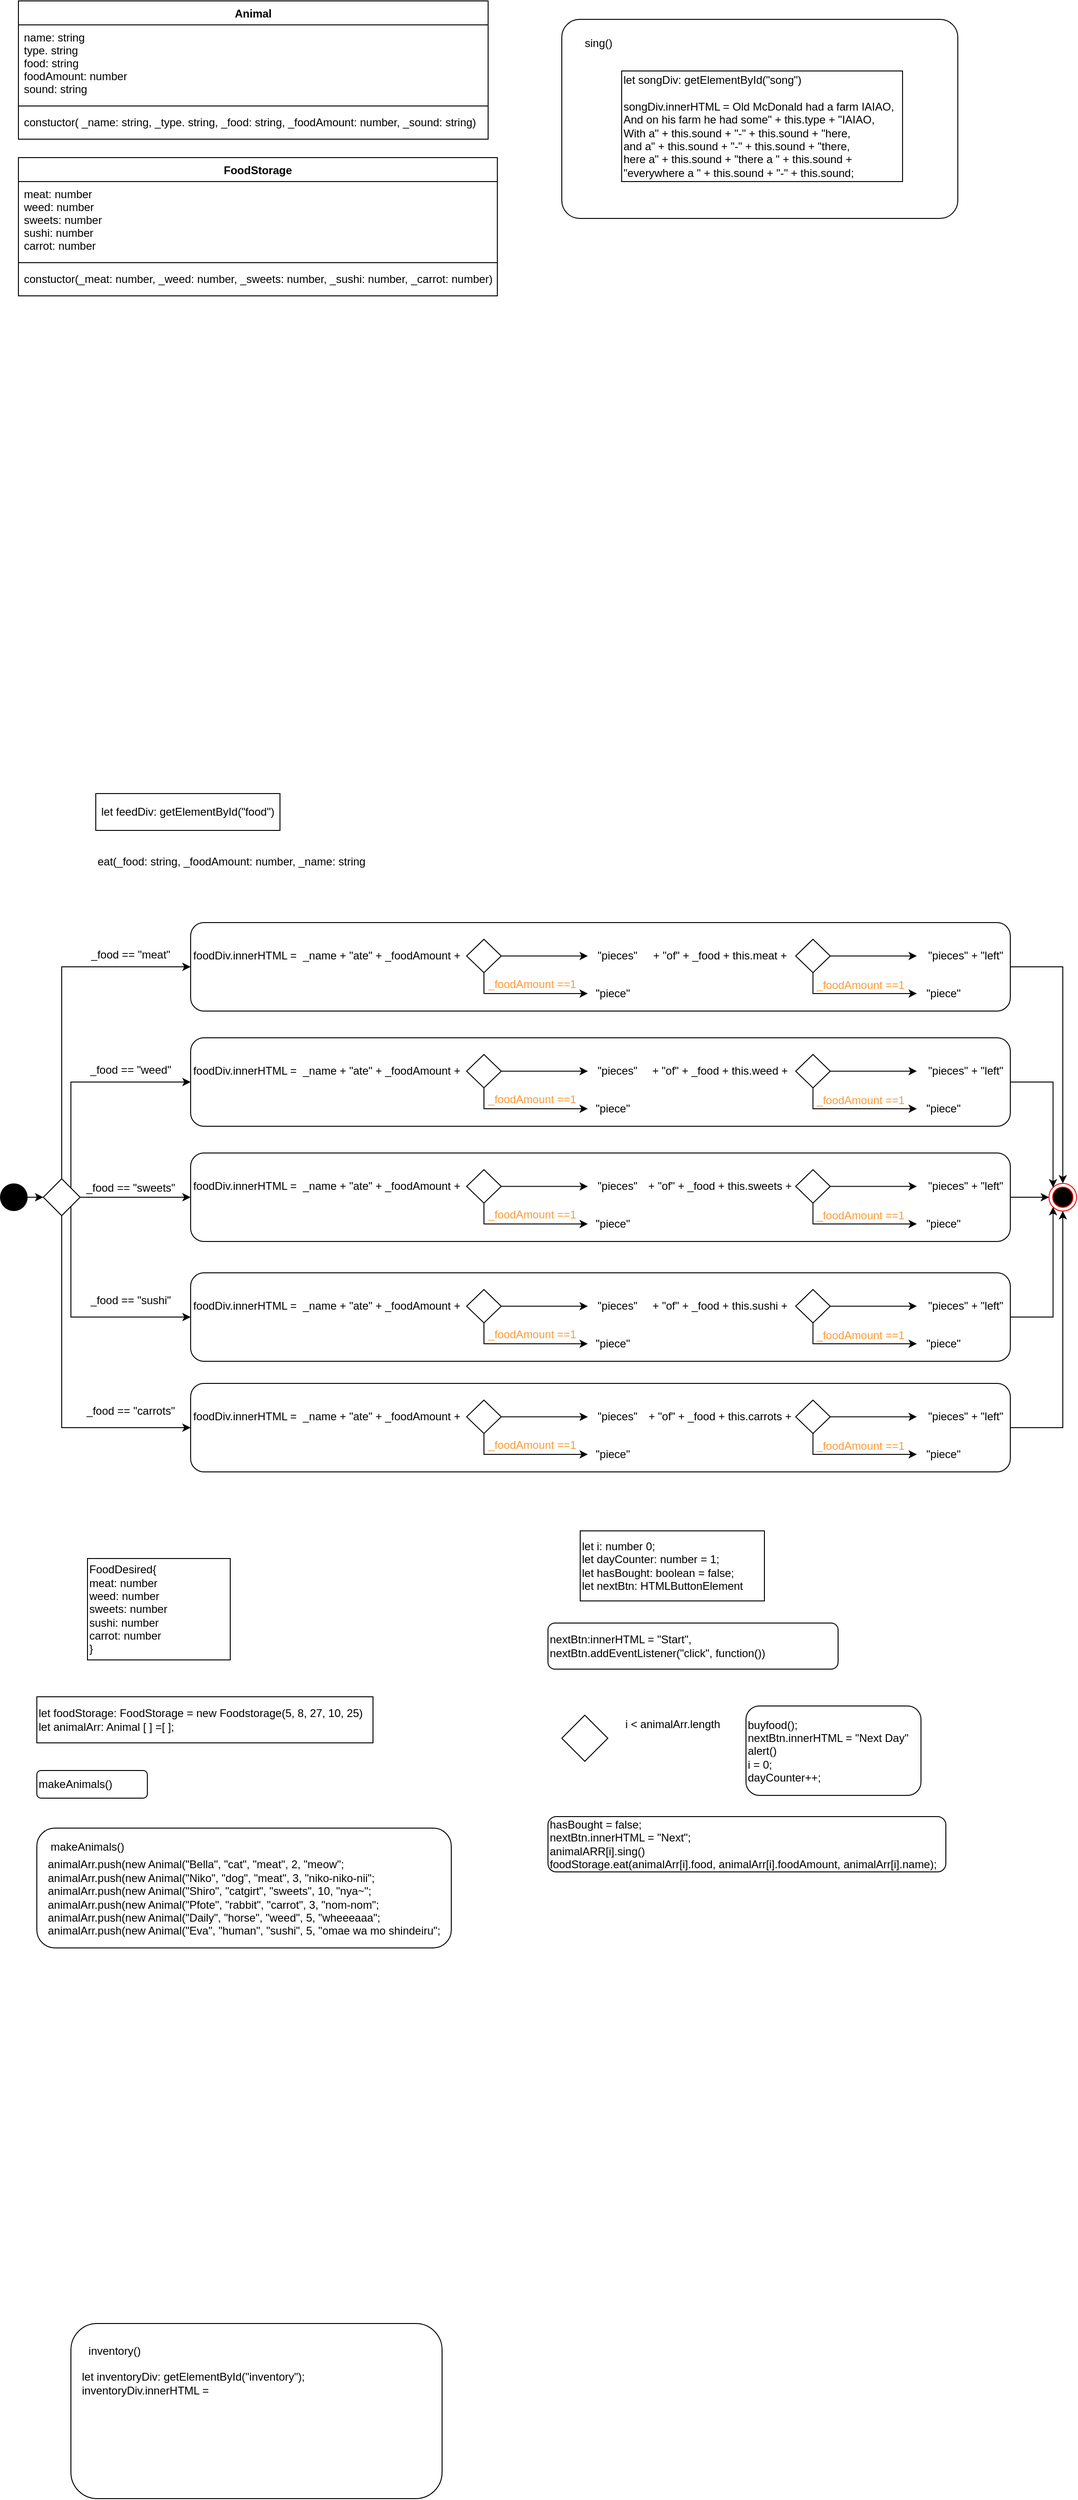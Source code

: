<mxfile version="14.6.13" type="device"><diagram id="t49tYFHbl2urtoUcKAQW" name="Page-1"><mxGraphModel dx="2354" dy="1069" grid="1" gridSize="10" guides="1" tooltips="1" connect="1" arrows="1" fold="1" page="1" pageScale="1" pageWidth="1169" pageHeight="827" math="0" shadow="0"><root><mxCell id="0"/><mxCell id="1" parent="0"/><mxCell id="jVQ2XX1SMr5-R9lHhEnD-1" value="Animal" style="swimlane;fontStyle=1;align=center;verticalAlign=top;childLayout=stackLayout;horizontal=1;startSize=26;horizontalStack=0;resizeParent=1;resizeParentMax=0;resizeLast=0;collapsible=1;marginBottom=0;" vertex="1" parent="1"><mxGeometry x="20" y="20" width="510" height="150" as="geometry"/></mxCell><mxCell id="jVQ2XX1SMr5-R9lHhEnD-2" value="name: string&#10;type. string&#10;food: string&#10;foodAmount: number&#10;sound: string" style="text;strokeColor=none;fillColor=none;align=left;verticalAlign=top;spacingLeft=4;spacingRight=4;overflow=hidden;rotatable=0;points=[[0,0.5],[1,0.5]];portConstraint=eastwest;" vertex="1" parent="jVQ2XX1SMr5-R9lHhEnD-1"><mxGeometry y="26" width="510" height="84" as="geometry"/></mxCell><mxCell id="jVQ2XX1SMr5-R9lHhEnD-3" value="" style="line;strokeWidth=1;fillColor=none;align=left;verticalAlign=middle;spacingTop=-1;spacingLeft=3;spacingRight=3;rotatable=0;labelPosition=right;points=[];portConstraint=eastwest;" vertex="1" parent="jVQ2XX1SMr5-R9lHhEnD-1"><mxGeometry y="110" width="510" height="8" as="geometry"/></mxCell><mxCell id="jVQ2XX1SMr5-R9lHhEnD-4" value="constuctor( _name: string, _type. string, _food: string, _foodAmount: number, _sound: string)" style="text;strokeColor=none;fillColor=none;align=left;verticalAlign=top;spacingLeft=4;spacingRight=4;overflow=hidden;rotatable=0;points=[[0,0.5],[1,0.5]];portConstraint=eastwest;" vertex="1" parent="jVQ2XX1SMr5-R9lHhEnD-1"><mxGeometry y="118" width="510" height="32" as="geometry"/></mxCell><mxCell id="jVQ2XX1SMr5-R9lHhEnD-5" value="FoodStorage" style="swimlane;fontStyle=1;align=center;verticalAlign=top;childLayout=stackLayout;horizontal=1;startSize=26;horizontalStack=0;resizeParent=1;resizeParentMax=0;resizeLast=0;collapsible=1;marginBottom=0;" vertex="1" parent="1"><mxGeometry x="20" y="190" width="520" height="150" as="geometry"/></mxCell><mxCell id="jVQ2XX1SMr5-R9lHhEnD-6" value="meat: number&#10;weed: number&#10;sweets: number&#10;sushi: number&#10;carrot: number" style="text;strokeColor=none;fillColor=none;align=left;verticalAlign=top;spacingLeft=4;spacingRight=4;overflow=hidden;rotatable=0;points=[[0,0.5],[1,0.5]];portConstraint=eastwest;" vertex="1" parent="jVQ2XX1SMr5-R9lHhEnD-5"><mxGeometry y="26" width="520" height="84" as="geometry"/></mxCell><mxCell id="jVQ2XX1SMr5-R9lHhEnD-7" value="" style="line;strokeWidth=1;fillColor=none;align=left;verticalAlign=middle;spacingTop=-1;spacingLeft=3;spacingRight=3;rotatable=0;labelPosition=right;points=[];portConstraint=eastwest;" vertex="1" parent="jVQ2XX1SMr5-R9lHhEnD-5"><mxGeometry y="110" width="520" height="8" as="geometry"/></mxCell><mxCell id="jVQ2XX1SMr5-R9lHhEnD-8" value="constuctor(_meat: number, _weed: number, _sweets: number, _sushi: number, _carrot: number)" style="text;strokeColor=none;fillColor=none;align=left;verticalAlign=top;spacingLeft=4;spacingRight=4;overflow=hidden;rotatable=0;points=[[0,0.5],[1,0.5]];portConstraint=eastwest;" vertex="1" parent="jVQ2XX1SMr5-R9lHhEnD-5"><mxGeometry y="118" width="520" height="32" as="geometry"/></mxCell><mxCell id="jVQ2XX1SMr5-R9lHhEnD-10" value="" style="rounded=1;whiteSpace=wrap;html=1;align=left;arcSize=9;fontStyle=1" vertex="1" parent="1"><mxGeometry x="610" y="40" width="430" height="216" as="geometry"/></mxCell><mxCell id="jVQ2XX1SMr5-R9lHhEnD-11" value="&lt;div&gt;&lt;span&gt;let songDiv: getElementById(&quot;song&quot;)&lt;/span&gt;&lt;/div&gt;&lt;div&gt;&lt;span&gt;&lt;br&gt;&lt;/span&gt;&lt;/div&gt;&lt;div&gt;&lt;span&gt;songDiv.innerHTML = Old McDonald had a farm IAIAO,&lt;/span&gt;&lt;/div&gt;&lt;div&gt;&lt;span&gt;And on his farm he had some&quot; + this.type + &quot;IAIAO,&lt;/span&gt;&lt;/div&gt;&lt;div&gt;With a&quot; + this.sound + &quot;-&quot; + this.sound + &quot;here,&amp;nbsp;&lt;/div&gt;and a&quot; + this.sound + &quot;-&quot; + this.sound + &quot;there,&lt;br&gt;here a&quot; + this.sound + &quot;there a &quot; + this.sound +&lt;br&gt;&quot;everywhere a &quot; + this.sound + &quot;-&quot; + this.sound;" style="rounded=0;whiteSpace=wrap;html=1;align=left;" vertex="1" parent="1"><mxGeometry x="675" y="96" width="305" height="120" as="geometry"/></mxCell><mxCell id="jVQ2XX1SMr5-R9lHhEnD-12" value="sing()" style="text;html=1;strokeColor=none;fillColor=none;align=center;verticalAlign=middle;whiteSpace=wrap;rounded=0;" vertex="1" parent="1"><mxGeometry x="630" y="56" width="40" height="20" as="geometry"/></mxCell><mxCell id="jVQ2XX1SMr5-R9lHhEnD-15" value="let feedDiv: getElementById(&quot;food&quot;)" style="rounded=0;whiteSpace=wrap;html=1;" vertex="1" parent="1"><mxGeometry x="104" y="880" width="200" height="40" as="geometry"/></mxCell><mxCell id="jVQ2XX1SMr5-R9lHhEnD-239" style="edgeStyle=orthogonalEdgeStyle;rounded=0;orthogonalLoop=1;jettySize=auto;html=1;exitX=1;exitY=0.5;exitDx=0;exitDy=0;" edge="1" parent="1" source="jVQ2XX1SMr5-R9lHhEnD-16"><mxGeometry relative="1" as="geometry"><mxPoint x="207" y="1318" as="targetPoint"/></mxGeometry></mxCell><mxCell id="jVQ2XX1SMr5-R9lHhEnD-240" style="edgeStyle=orthogonalEdgeStyle;rounded=0;orthogonalLoop=1;jettySize=auto;html=1;exitX=1;exitY=0;exitDx=0;exitDy=0;entryX=0;entryY=0.5;entryDx=0;entryDy=0;" edge="1" parent="1" source="jVQ2XX1SMr5-R9lHhEnD-16" target="jVQ2XX1SMr5-R9lHhEnD-167"><mxGeometry relative="1" as="geometry"><Array as="points"><mxPoint x="77" y="1193"/></Array></mxGeometry></mxCell><mxCell id="jVQ2XX1SMr5-R9lHhEnD-242" style="edgeStyle=orthogonalEdgeStyle;rounded=0;orthogonalLoop=1;jettySize=auto;html=1;exitX=0.5;exitY=0;exitDx=0;exitDy=0;entryX=0;entryY=0.5;entryDx=0;entryDy=0;" edge="1" parent="1" source="jVQ2XX1SMr5-R9lHhEnD-16" target="jVQ2XX1SMr5-R9lHhEnD-17"><mxGeometry relative="1" as="geometry"/></mxCell><mxCell id="jVQ2XX1SMr5-R9lHhEnD-245" style="edgeStyle=orthogonalEdgeStyle;rounded=0;orthogonalLoop=1;jettySize=auto;html=1;exitX=0.5;exitY=1;exitDx=0;exitDy=0;entryX=0;entryY=0.5;entryDx=0;entryDy=0;" edge="1" parent="1" source="jVQ2XX1SMr5-R9lHhEnD-16" target="jVQ2XX1SMr5-R9lHhEnD-218"><mxGeometry relative="1" as="geometry"/></mxCell><mxCell id="jVQ2XX1SMr5-R9lHhEnD-246" style="edgeStyle=orthogonalEdgeStyle;rounded=0;orthogonalLoop=1;jettySize=auto;html=1;exitX=1;exitY=1;exitDx=0;exitDy=0;entryX=0;entryY=0.5;entryDx=0;entryDy=0;" edge="1" parent="1" source="jVQ2XX1SMr5-R9lHhEnD-16" target="jVQ2XX1SMr5-R9lHhEnD-201"><mxGeometry relative="1" as="geometry"><Array as="points"><mxPoint x="77" y="1448"/></Array></mxGeometry></mxCell><mxCell id="jVQ2XX1SMr5-R9lHhEnD-16" value="" style="rhombus;whiteSpace=wrap;html=1;" vertex="1" parent="1"><mxGeometry x="47" y="1298" width="40" height="40" as="geometry"/></mxCell><mxCell id="jVQ2XX1SMr5-R9lHhEnD-38" value="" style="group" vertex="1" connectable="0" parent="1"><mxGeometry x="187" y="1020" width="980" height="634" as="geometry"/></mxCell><mxCell id="jVQ2XX1SMr5-R9lHhEnD-17" value="" style="rounded=1;whiteSpace=wrap;html=1;align=left;" vertex="1" parent="jVQ2XX1SMr5-R9lHhEnD-38"><mxGeometry x="20" width="890" height="96" as="geometry"/></mxCell><mxCell id="jVQ2XX1SMr5-R9lHhEnD-91" style="edgeStyle=orthogonalEdgeStyle;rounded=0;orthogonalLoop=1;jettySize=auto;html=1;exitX=0.5;exitY=1;exitDx=0;exitDy=0;entryX=0;entryY=0.5;entryDx=0;entryDy=0;" edge="1" parent="jVQ2XX1SMr5-R9lHhEnD-38" source="jVQ2XX1SMr5-R9lHhEnD-18" target="jVQ2XX1SMr5-R9lHhEnD-20"><mxGeometry relative="1" as="geometry"/></mxCell><mxCell id="jVQ2XX1SMr5-R9lHhEnD-107" style="edgeStyle=orthogonalEdgeStyle;rounded=0;orthogonalLoop=1;jettySize=auto;html=1;exitX=1;exitY=0.5;exitDx=0;exitDy=0;" edge="1" parent="jVQ2XX1SMr5-R9lHhEnD-38" source="jVQ2XX1SMr5-R9lHhEnD-18" target="jVQ2XX1SMr5-R9lHhEnD-21"><mxGeometry relative="1" as="geometry"/></mxCell><mxCell id="jVQ2XX1SMr5-R9lHhEnD-18" value="" style="rhombus;whiteSpace=wrap;html=1;" vertex="1" parent="jVQ2XX1SMr5-R9lHhEnD-38"><mxGeometry x="319.664" y="18.113" width="37.607" height="36.226" as="geometry"/></mxCell><mxCell id="jVQ2XX1SMr5-R9lHhEnD-19" value="&lt;span style=&quot;text-align: left&quot;&gt;foodDiv.innerHTML =&amp;nbsp; _name + &quot;ate&quot; + _foodAmount +&amp;nbsp;&lt;/span&gt;" style="text;html=1;strokeColor=none;fillColor=none;align=center;verticalAlign=middle;whiteSpace=wrap;rounded=0;" vertex="1" parent="jVQ2XX1SMr5-R9lHhEnD-38"><mxGeometry x="18.801" y="36.226" width="300.86" as="geometry"/></mxCell><mxCell id="jVQ2XX1SMr5-R9lHhEnD-20" value="&quot;piece&quot;" style="text;html=1;strokeColor=none;fillColor=none;align=center;verticalAlign=middle;whiteSpace=wrap;rounded=0;" vertex="1" parent="jVQ2XX1SMr5-R9lHhEnD-38"><mxGeometry x="451.29" y="67.925" width="54.71" height="18.113" as="geometry"/></mxCell><mxCell id="jVQ2XX1SMr5-R9lHhEnD-21" value="&quot;pieces&quot;" style="text;html=1;strokeColor=none;fillColor=none;align=center;verticalAlign=middle;whiteSpace=wrap;rounded=0;" vertex="1" parent="jVQ2XX1SMr5-R9lHhEnD-38"><mxGeometry x="451.29" y="27.17" width="64.71" height="18.113" as="geometry"/></mxCell><mxCell id="jVQ2XX1SMr5-R9lHhEnD-22" value="+ &quot;of&quot; + _food + this.meat +&amp;nbsp;" style="text;html=1;strokeColor=none;fillColor=none;align=center;verticalAlign=middle;whiteSpace=wrap;rounded=0;" vertex="1" parent="jVQ2XX1SMr5-R9lHhEnD-38"><mxGeometry x="498.299" y="27.17" width="197.439" height="18.113" as="geometry"/></mxCell><mxCell id="jVQ2XX1SMr5-R9lHhEnD-26" value="+ &quot;left&quot;" style="text;html=1;strokeColor=none;fillColor=none;align=center;verticalAlign=middle;whiteSpace=wrap;rounded=0;" vertex="1" parent="jVQ2XX1SMr5-R9lHhEnD-38"><mxGeometry x="865.996" y="27.17" width="37.607" height="18.113" as="geometry"/></mxCell><mxCell id="jVQ2XX1SMr5-R9lHhEnD-27" value="&lt;font color=&quot;#ff9933&quot;&gt;_foodAmount ==1&lt;/font&gt;" style="text;html=1;strokeColor=none;fillColor=none;align=center;verticalAlign=middle;whiteSpace=wrap;rounded=0;" vertex="1" parent="jVQ2XX1SMr5-R9lHhEnD-38"><mxGeometry x="340" y="57.962" width="102.49" height="18.113" as="geometry"/></mxCell><mxCell id="jVQ2XX1SMr5-R9lHhEnD-92" style="edgeStyle=orthogonalEdgeStyle;rounded=0;orthogonalLoop=1;jettySize=auto;html=1;exitX=0.5;exitY=1;exitDx=0;exitDy=0;entryX=0;entryY=0.5;entryDx=0;entryDy=0;" edge="1" parent="jVQ2XX1SMr5-R9lHhEnD-38" source="jVQ2XX1SMr5-R9lHhEnD-32" target="jVQ2XX1SMr5-R9lHhEnD-33"><mxGeometry relative="1" as="geometry"/></mxCell><mxCell id="jVQ2XX1SMr5-R9lHhEnD-108" style="edgeStyle=orthogonalEdgeStyle;rounded=0;orthogonalLoop=1;jettySize=auto;html=1;exitX=1;exitY=0.5;exitDx=0;exitDy=0;entryX=0;entryY=0.5;entryDx=0;entryDy=0;" edge="1" parent="jVQ2XX1SMr5-R9lHhEnD-38" source="jVQ2XX1SMr5-R9lHhEnD-32" target="jVQ2XX1SMr5-R9lHhEnD-34"><mxGeometry relative="1" as="geometry"/></mxCell><mxCell id="jVQ2XX1SMr5-R9lHhEnD-32" value="" style="rhombus;whiteSpace=wrap;html=1;" vertex="1" parent="jVQ2XX1SMr5-R9lHhEnD-38"><mxGeometry x="676.935" y="18.113" width="37.607" height="36.226" as="geometry"/></mxCell><mxCell id="jVQ2XX1SMr5-R9lHhEnD-33" value="&quot;piece&quot;" style="text;html=1;strokeColor=none;fillColor=none;align=center;verticalAlign=middle;whiteSpace=wrap;rounded=0;" vertex="1" parent="jVQ2XX1SMr5-R9lHhEnD-38"><mxGeometry x="808.56" y="67.925" width="57.44" height="18.113" as="geometry"/></mxCell><mxCell id="jVQ2XX1SMr5-R9lHhEnD-34" value="&quot;pieces&quot;" style="text;html=1;strokeColor=none;fillColor=none;align=center;verticalAlign=middle;whiteSpace=wrap;rounded=0;" vertex="1" parent="jVQ2XX1SMr5-R9lHhEnD-38"><mxGeometry x="808.56" y="27.17" width="67.44" height="18.113" as="geometry"/></mxCell><mxCell id="jVQ2XX1SMr5-R9lHhEnD-35" value="&lt;font color=&quot;#ff9933&quot;&gt;_foodAmount ==1&lt;/font&gt;" style="text;html=1;strokeColor=none;fillColor=none;align=center;verticalAlign=middle;whiteSpace=wrap;rounded=0;" vertex="1" parent="jVQ2XX1SMr5-R9lHhEnD-38"><mxGeometry x="690.735" y="58.868" width="112.822" height="18.113" as="geometry"/></mxCell><mxCell id="jVQ2XX1SMr5-R9lHhEnD-166" value="" style="group" vertex="1" connectable="0" parent="1"><mxGeometry x="187" y="1145" width="936" height="96" as="geometry"/></mxCell><mxCell id="jVQ2XX1SMr5-R9lHhEnD-167" value="" style="rounded=1;whiteSpace=wrap;html=1;align=left;" vertex="1" parent="jVQ2XX1SMr5-R9lHhEnD-166"><mxGeometry x="20" width="890" height="96" as="geometry"/></mxCell><mxCell id="jVQ2XX1SMr5-R9lHhEnD-168" style="edgeStyle=orthogonalEdgeStyle;rounded=0;orthogonalLoop=1;jettySize=auto;html=1;exitX=0.5;exitY=1;exitDx=0;exitDy=0;entryX=0;entryY=0.5;entryDx=0;entryDy=0;" edge="1" parent="jVQ2XX1SMr5-R9lHhEnD-166" source="jVQ2XX1SMr5-R9lHhEnD-170" target="jVQ2XX1SMr5-R9lHhEnD-172"><mxGeometry relative="1" as="geometry"/></mxCell><mxCell id="jVQ2XX1SMr5-R9lHhEnD-169" style="edgeStyle=orthogonalEdgeStyle;rounded=0;orthogonalLoop=1;jettySize=auto;html=1;exitX=1;exitY=0.5;exitDx=0;exitDy=0;" edge="1" parent="jVQ2XX1SMr5-R9lHhEnD-166" source="jVQ2XX1SMr5-R9lHhEnD-170" target="jVQ2XX1SMr5-R9lHhEnD-173"><mxGeometry relative="1" as="geometry"/></mxCell><mxCell id="jVQ2XX1SMr5-R9lHhEnD-170" value="" style="rhombus;whiteSpace=wrap;html=1;" vertex="1" parent="jVQ2XX1SMr5-R9lHhEnD-166"><mxGeometry x="319.664" y="18.113" width="37.607" height="36.226" as="geometry"/></mxCell><mxCell id="jVQ2XX1SMr5-R9lHhEnD-171" value="&lt;span style=&quot;text-align: left&quot;&gt;foodDiv.innerHTML =&amp;nbsp; _name + &quot;ate&quot; + _foodAmount +&amp;nbsp;&lt;/span&gt;" style="text;html=1;strokeColor=none;fillColor=none;align=center;verticalAlign=middle;whiteSpace=wrap;rounded=0;" vertex="1" parent="jVQ2XX1SMr5-R9lHhEnD-166"><mxGeometry x="18.801" y="36.226" width="300.86" as="geometry"/></mxCell><mxCell id="jVQ2XX1SMr5-R9lHhEnD-172" value="&quot;piece&quot;" style="text;html=1;strokeColor=none;fillColor=none;align=center;verticalAlign=middle;whiteSpace=wrap;rounded=0;" vertex="1" parent="jVQ2XX1SMr5-R9lHhEnD-166"><mxGeometry x="451.29" y="67.925" width="54.71" height="18.113" as="geometry"/></mxCell><mxCell id="jVQ2XX1SMr5-R9lHhEnD-173" value="&quot;pieces&quot;" style="text;html=1;strokeColor=none;fillColor=none;align=center;verticalAlign=middle;whiteSpace=wrap;rounded=0;" vertex="1" parent="jVQ2XX1SMr5-R9lHhEnD-166"><mxGeometry x="451.29" y="27.17" width="64.71" height="18.113" as="geometry"/></mxCell><mxCell id="jVQ2XX1SMr5-R9lHhEnD-174" value="+ &quot;of&quot; + _food + this.weed +&amp;nbsp;" style="text;html=1;strokeColor=none;fillColor=none;align=center;verticalAlign=middle;whiteSpace=wrap;rounded=0;" vertex="1" parent="jVQ2XX1SMr5-R9lHhEnD-166"><mxGeometry x="498.299" y="27.17" width="197.439" height="18.113" as="geometry"/></mxCell><mxCell id="jVQ2XX1SMr5-R9lHhEnD-175" value="+ &quot;left&quot;" style="text;html=1;strokeColor=none;fillColor=none;align=center;verticalAlign=middle;whiteSpace=wrap;rounded=0;" vertex="1" parent="jVQ2XX1SMr5-R9lHhEnD-166"><mxGeometry x="865.996" y="27.17" width="37.607" height="18.113" as="geometry"/></mxCell><mxCell id="jVQ2XX1SMr5-R9lHhEnD-176" value="&lt;font color=&quot;#ff9933&quot;&gt;_foodAmount ==1&lt;/font&gt;" style="text;html=1;strokeColor=none;fillColor=none;align=center;verticalAlign=middle;whiteSpace=wrap;rounded=0;" vertex="1" parent="jVQ2XX1SMr5-R9lHhEnD-166"><mxGeometry x="340" y="57.962" width="102.49" height="18.113" as="geometry"/></mxCell><mxCell id="jVQ2XX1SMr5-R9lHhEnD-177" style="edgeStyle=orthogonalEdgeStyle;rounded=0;orthogonalLoop=1;jettySize=auto;html=1;exitX=0.5;exitY=1;exitDx=0;exitDy=0;entryX=0;entryY=0.5;entryDx=0;entryDy=0;" edge="1" parent="jVQ2XX1SMr5-R9lHhEnD-166" source="jVQ2XX1SMr5-R9lHhEnD-179" target="jVQ2XX1SMr5-R9lHhEnD-180"><mxGeometry relative="1" as="geometry"/></mxCell><mxCell id="jVQ2XX1SMr5-R9lHhEnD-178" style="edgeStyle=orthogonalEdgeStyle;rounded=0;orthogonalLoop=1;jettySize=auto;html=1;exitX=1;exitY=0.5;exitDx=0;exitDy=0;entryX=0;entryY=0.5;entryDx=0;entryDy=0;" edge="1" parent="jVQ2XX1SMr5-R9lHhEnD-166" source="jVQ2XX1SMr5-R9lHhEnD-179" target="jVQ2XX1SMr5-R9lHhEnD-181"><mxGeometry relative="1" as="geometry"/></mxCell><mxCell id="jVQ2XX1SMr5-R9lHhEnD-179" value="" style="rhombus;whiteSpace=wrap;html=1;" vertex="1" parent="jVQ2XX1SMr5-R9lHhEnD-166"><mxGeometry x="676.935" y="18.113" width="37.607" height="36.226" as="geometry"/></mxCell><mxCell id="jVQ2XX1SMr5-R9lHhEnD-180" value="&quot;piece&quot;" style="text;html=1;strokeColor=none;fillColor=none;align=center;verticalAlign=middle;whiteSpace=wrap;rounded=0;" vertex="1" parent="jVQ2XX1SMr5-R9lHhEnD-166"><mxGeometry x="808.56" y="67.925" width="57.44" height="18.113" as="geometry"/></mxCell><mxCell id="jVQ2XX1SMr5-R9lHhEnD-181" value="&quot;pieces&quot;" style="text;html=1;strokeColor=none;fillColor=none;align=center;verticalAlign=middle;whiteSpace=wrap;rounded=0;" vertex="1" parent="jVQ2XX1SMr5-R9lHhEnD-166"><mxGeometry x="808.56" y="27.17" width="67.44" height="18.113" as="geometry"/></mxCell><mxCell id="jVQ2XX1SMr5-R9lHhEnD-182" value="&lt;font color=&quot;#ff9933&quot;&gt;_foodAmount ==1&lt;/font&gt;" style="text;html=1;strokeColor=none;fillColor=none;align=center;verticalAlign=middle;whiteSpace=wrap;rounded=0;" vertex="1" parent="jVQ2XX1SMr5-R9lHhEnD-166"><mxGeometry x="690.735" y="58.868" width="112.822" height="18.113" as="geometry"/></mxCell><mxCell id="jVQ2XX1SMr5-R9lHhEnD-183" value="" style="group" vertex="1" connectable="0" parent="1"><mxGeometry x="187" y="1270" width="936" height="96" as="geometry"/></mxCell><mxCell id="jVQ2XX1SMr5-R9lHhEnD-184" value="" style="rounded=1;whiteSpace=wrap;html=1;align=left;" vertex="1" parent="jVQ2XX1SMr5-R9lHhEnD-183"><mxGeometry x="20" width="890" height="96" as="geometry"/></mxCell><mxCell id="jVQ2XX1SMr5-R9lHhEnD-185" style="edgeStyle=orthogonalEdgeStyle;rounded=0;orthogonalLoop=1;jettySize=auto;html=1;exitX=0.5;exitY=1;exitDx=0;exitDy=0;entryX=0;entryY=0.5;entryDx=0;entryDy=0;" edge="1" parent="jVQ2XX1SMr5-R9lHhEnD-183" source="jVQ2XX1SMr5-R9lHhEnD-187" target="jVQ2XX1SMr5-R9lHhEnD-189"><mxGeometry relative="1" as="geometry"/></mxCell><mxCell id="jVQ2XX1SMr5-R9lHhEnD-186" style="edgeStyle=orthogonalEdgeStyle;rounded=0;orthogonalLoop=1;jettySize=auto;html=1;exitX=1;exitY=0.5;exitDx=0;exitDy=0;" edge="1" parent="jVQ2XX1SMr5-R9lHhEnD-183" source="jVQ2XX1SMr5-R9lHhEnD-187" target="jVQ2XX1SMr5-R9lHhEnD-190"><mxGeometry relative="1" as="geometry"/></mxCell><mxCell id="jVQ2XX1SMr5-R9lHhEnD-187" value="" style="rhombus;whiteSpace=wrap;html=1;" vertex="1" parent="jVQ2XX1SMr5-R9lHhEnD-183"><mxGeometry x="319.664" y="18.113" width="37.607" height="36.226" as="geometry"/></mxCell><mxCell id="jVQ2XX1SMr5-R9lHhEnD-188" value="&lt;span style=&quot;text-align: left&quot;&gt;foodDiv.innerHTML =&amp;nbsp; _name + &quot;ate&quot; + _foodAmount +&amp;nbsp;&lt;/span&gt;" style="text;html=1;strokeColor=none;fillColor=none;align=center;verticalAlign=middle;whiteSpace=wrap;rounded=0;" vertex="1" parent="jVQ2XX1SMr5-R9lHhEnD-183"><mxGeometry x="18.801" y="36.226" width="300.86" as="geometry"/></mxCell><mxCell id="jVQ2XX1SMr5-R9lHhEnD-189" value="&quot;piece&quot;" style="text;html=1;strokeColor=none;fillColor=none;align=center;verticalAlign=middle;whiteSpace=wrap;rounded=0;" vertex="1" parent="jVQ2XX1SMr5-R9lHhEnD-183"><mxGeometry x="451.29" y="67.925" width="54.71" height="18.113" as="geometry"/></mxCell><mxCell id="jVQ2XX1SMr5-R9lHhEnD-190" value="&quot;pieces&quot;" style="text;html=1;strokeColor=none;fillColor=none;align=center;verticalAlign=middle;whiteSpace=wrap;rounded=0;" vertex="1" parent="jVQ2XX1SMr5-R9lHhEnD-183"><mxGeometry x="451.29" y="27.17" width="64.71" height="18.113" as="geometry"/></mxCell><mxCell id="jVQ2XX1SMr5-R9lHhEnD-191" value="+ &quot;of&quot; + _food + this.sweets +&amp;nbsp;" style="text;html=1;strokeColor=none;fillColor=none;align=center;verticalAlign=middle;whiteSpace=wrap;rounded=0;" vertex="1" parent="jVQ2XX1SMr5-R9lHhEnD-183"><mxGeometry x="498.299" y="27.17" width="197.439" height="18.113" as="geometry"/></mxCell><mxCell id="jVQ2XX1SMr5-R9lHhEnD-192" value="+ &quot;left&quot;" style="text;html=1;strokeColor=none;fillColor=none;align=center;verticalAlign=middle;whiteSpace=wrap;rounded=0;" vertex="1" parent="jVQ2XX1SMr5-R9lHhEnD-183"><mxGeometry x="865.996" y="27.17" width="37.607" height="18.113" as="geometry"/></mxCell><mxCell id="jVQ2XX1SMr5-R9lHhEnD-193" value="&lt;font color=&quot;#ff9933&quot;&gt;_foodAmount ==1&lt;/font&gt;" style="text;html=1;strokeColor=none;fillColor=none;align=center;verticalAlign=middle;whiteSpace=wrap;rounded=0;" vertex="1" parent="jVQ2XX1SMr5-R9lHhEnD-183"><mxGeometry x="340" y="57.962" width="102.49" height="18.113" as="geometry"/></mxCell><mxCell id="jVQ2XX1SMr5-R9lHhEnD-194" style="edgeStyle=orthogonalEdgeStyle;rounded=0;orthogonalLoop=1;jettySize=auto;html=1;exitX=0.5;exitY=1;exitDx=0;exitDy=0;entryX=0;entryY=0.5;entryDx=0;entryDy=0;" edge="1" parent="jVQ2XX1SMr5-R9lHhEnD-183" source="jVQ2XX1SMr5-R9lHhEnD-196" target="jVQ2XX1SMr5-R9lHhEnD-197"><mxGeometry relative="1" as="geometry"/></mxCell><mxCell id="jVQ2XX1SMr5-R9lHhEnD-195" style="edgeStyle=orthogonalEdgeStyle;rounded=0;orthogonalLoop=1;jettySize=auto;html=1;exitX=1;exitY=0.5;exitDx=0;exitDy=0;entryX=0;entryY=0.5;entryDx=0;entryDy=0;" edge="1" parent="jVQ2XX1SMr5-R9lHhEnD-183" source="jVQ2XX1SMr5-R9lHhEnD-196" target="jVQ2XX1SMr5-R9lHhEnD-198"><mxGeometry relative="1" as="geometry"/></mxCell><mxCell id="jVQ2XX1SMr5-R9lHhEnD-196" value="" style="rhombus;whiteSpace=wrap;html=1;" vertex="1" parent="jVQ2XX1SMr5-R9lHhEnD-183"><mxGeometry x="676.935" y="18.113" width="37.607" height="36.226" as="geometry"/></mxCell><mxCell id="jVQ2XX1SMr5-R9lHhEnD-197" value="&quot;piece&quot;" style="text;html=1;strokeColor=none;fillColor=none;align=center;verticalAlign=middle;whiteSpace=wrap;rounded=0;" vertex="1" parent="jVQ2XX1SMr5-R9lHhEnD-183"><mxGeometry x="808.56" y="67.925" width="57.44" height="18.113" as="geometry"/></mxCell><mxCell id="jVQ2XX1SMr5-R9lHhEnD-198" value="&quot;pieces&quot;" style="text;html=1;strokeColor=none;fillColor=none;align=center;verticalAlign=middle;whiteSpace=wrap;rounded=0;" vertex="1" parent="jVQ2XX1SMr5-R9lHhEnD-183"><mxGeometry x="808.56" y="27.17" width="67.44" height="18.113" as="geometry"/></mxCell><mxCell id="jVQ2XX1SMr5-R9lHhEnD-199" value="&lt;font color=&quot;#ff9933&quot;&gt;_foodAmount ==1&lt;/font&gt;" style="text;html=1;strokeColor=none;fillColor=none;align=center;verticalAlign=middle;whiteSpace=wrap;rounded=0;" vertex="1" parent="jVQ2XX1SMr5-R9lHhEnD-183"><mxGeometry x="690.735" y="58.868" width="112.822" height="18.113" as="geometry"/></mxCell><mxCell id="jVQ2XX1SMr5-R9lHhEnD-200" value="" style="group" vertex="1" connectable="0" parent="1"><mxGeometry x="187" y="1400" width="936" height="96" as="geometry"/></mxCell><mxCell id="jVQ2XX1SMr5-R9lHhEnD-201" value="" style="rounded=1;whiteSpace=wrap;html=1;align=left;" vertex="1" parent="jVQ2XX1SMr5-R9lHhEnD-200"><mxGeometry x="20" width="890" height="96" as="geometry"/></mxCell><mxCell id="jVQ2XX1SMr5-R9lHhEnD-202" style="edgeStyle=orthogonalEdgeStyle;rounded=0;orthogonalLoop=1;jettySize=auto;html=1;exitX=0.5;exitY=1;exitDx=0;exitDy=0;entryX=0;entryY=0.5;entryDx=0;entryDy=0;" edge="1" parent="jVQ2XX1SMr5-R9lHhEnD-200" source="jVQ2XX1SMr5-R9lHhEnD-204" target="jVQ2XX1SMr5-R9lHhEnD-206"><mxGeometry relative="1" as="geometry"/></mxCell><mxCell id="jVQ2XX1SMr5-R9lHhEnD-203" style="edgeStyle=orthogonalEdgeStyle;rounded=0;orthogonalLoop=1;jettySize=auto;html=1;exitX=1;exitY=0.5;exitDx=0;exitDy=0;" edge="1" parent="jVQ2XX1SMr5-R9lHhEnD-200" source="jVQ2XX1SMr5-R9lHhEnD-204" target="jVQ2XX1SMr5-R9lHhEnD-207"><mxGeometry relative="1" as="geometry"/></mxCell><mxCell id="jVQ2XX1SMr5-R9lHhEnD-204" value="" style="rhombus;whiteSpace=wrap;html=1;" vertex="1" parent="jVQ2XX1SMr5-R9lHhEnD-200"><mxGeometry x="319.664" y="18.113" width="37.607" height="36.226" as="geometry"/></mxCell><mxCell id="jVQ2XX1SMr5-R9lHhEnD-205" value="&lt;span style=&quot;text-align: left&quot;&gt;foodDiv.innerHTML =&amp;nbsp; _name + &quot;ate&quot; + _foodAmount +&amp;nbsp;&lt;/span&gt;" style="text;html=1;strokeColor=none;fillColor=none;align=center;verticalAlign=middle;whiteSpace=wrap;rounded=0;" vertex="1" parent="jVQ2XX1SMr5-R9lHhEnD-200"><mxGeometry x="18.801" y="36.226" width="300.86" as="geometry"/></mxCell><mxCell id="jVQ2XX1SMr5-R9lHhEnD-206" value="&quot;piece&quot;" style="text;html=1;strokeColor=none;fillColor=none;align=center;verticalAlign=middle;whiteSpace=wrap;rounded=0;" vertex="1" parent="jVQ2XX1SMr5-R9lHhEnD-200"><mxGeometry x="451.29" y="67.925" width="54.71" height="18.113" as="geometry"/></mxCell><mxCell id="jVQ2XX1SMr5-R9lHhEnD-207" value="&quot;pieces&quot;" style="text;html=1;strokeColor=none;fillColor=none;align=center;verticalAlign=middle;whiteSpace=wrap;rounded=0;" vertex="1" parent="jVQ2XX1SMr5-R9lHhEnD-200"><mxGeometry x="451.29" y="27.17" width="64.71" height="18.113" as="geometry"/></mxCell><mxCell id="jVQ2XX1SMr5-R9lHhEnD-208" value="+ &quot;of&quot; + _food + this.sushi +&amp;nbsp;" style="text;html=1;strokeColor=none;fillColor=none;align=center;verticalAlign=middle;whiteSpace=wrap;rounded=0;" vertex="1" parent="jVQ2XX1SMr5-R9lHhEnD-200"><mxGeometry x="498.299" y="27.17" width="197.439" height="18.113" as="geometry"/></mxCell><mxCell id="jVQ2XX1SMr5-R9lHhEnD-209" value="+ &quot;left&quot;" style="text;html=1;strokeColor=none;fillColor=none;align=center;verticalAlign=middle;whiteSpace=wrap;rounded=0;" vertex="1" parent="jVQ2XX1SMr5-R9lHhEnD-200"><mxGeometry x="865.996" y="27.17" width="37.607" height="18.113" as="geometry"/></mxCell><mxCell id="jVQ2XX1SMr5-R9lHhEnD-210" value="&lt;font color=&quot;#ff9933&quot;&gt;_foodAmount ==1&lt;/font&gt;" style="text;html=1;strokeColor=none;fillColor=none;align=center;verticalAlign=middle;whiteSpace=wrap;rounded=0;" vertex="1" parent="jVQ2XX1SMr5-R9lHhEnD-200"><mxGeometry x="340" y="57.962" width="102.49" height="18.113" as="geometry"/></mxCell><mxCell id="jVQ2XX1SMr5-R9lHhEnD-211" style="edgeStyle=orthogonalEdgeStyle;rounded=0;orthogonalLoop=1;jettySize=auto;html=1;exitX=0.5;exitY=1;exitDx=0;exitDy=0;entryX=0;entryY=0.5;entryDx=0;entryDy=0;" edge="1" parent="jVQ2XX1SMr5-R9lHhEnD-200" source="jVQ2XX1SMr5-R9lHhEnD-213" target="jVQ2XX1SMr5-R9lHhEnD-214"><mxGeometry relative="1" as="geometry"/></mxCell><mxCell id="jVQ2XX1SMr5-R9lHhEnD-212" style="edgeStyle=orthogonalEdgeStyle;rounded=0;orthogonalLoop=1;jettySize=auto;html=1;exitX=1;exitY=0.5;exitDx=0;exitDy=0;entryX=0;entryY=0.5;entryDx=0;entryDy=0;" edge="1" parent="jVQ2XX1SMr5-R9lHhEnD-200" source="jVQ2XX1SMr5-R9lHhEnD-213" target="jVQ2XX1SMr5-R9lHhEnD-215"><mxGeometry relative="1" as="geometry"/></mxCell><mxCell id="jVQ2XX1SMr5-R9lHhEnD-213" value="" style="rhombus;whiteSpace=wrap;html=1;" vertex="1" parent="jVQ2XX1SMr5-R9lHhEnD-200"><mxGeometry x="676.935" y="18.113" width="37.607" height="36.226" as="geometry"/></mxCell><mxCell id="jVQ2XX1SMr5-R9lHhEnD-214" value="&quot;piece&quot;" style="text;html=1;strokeColor=none;fillColor=none;align=center;verticalAlign=middle;whiteSpace=wrap;rounded=0;" vertex="1" parent="jVQ2XX1SMr5-R9lHhEnD-200"><mxGeometry x="808.56" y="67.925" width="57.44" height="18.113" as="geometry"/></mxCell><mxCell id="jVQ2XX1SMr5-R9lHhEnD-215" value="&quot;pieces&quot;" style="text;html=1;strokeColor=none;fillColor=none;align=center;verticalAlign=middle;whiteSpace=wrap;rounded=0;" vertex="1" parent="jVQ2XX1SMr5-R9lHhEnD-200"><mxGeometry x="808.56" y="27.17" width="67.44" height="18.113" as="geometry"/></mxCell><mxCell id="jVQ2XX1SMr5-R9lHhEnD-216" value="&lt;font color=&quot;#ff9933&quot;&gt;_foodAmount ==1&lt;/font&gt;" style="text;html=1;strokeColor=none;fillColor=none;align=center;verticalAlign=middle;whiteSpace=wrap;rounded=0;" vertex="1" parent="jVQ2XX1SMr5-R9lHhEnD-200"><mxGeometry x="690.735" y="58.868" width="112.822" height="18.113" as="geometry"/></mxCell><mxCell id="jVQ2XX1SMr5-R9lHhEnD-217" value="" style="group" vertex="1" connectable="0" parent="1"><mxGeometry x="187" y="1520" width="936" height="96" as="geometry"/></mxCell><mxCell id="jVQ2XX1SMr5-R9lHhEnD-218" value="" style="rounded=1;whiteSpace=wrap;html=1;align=left;" vertex="1" parent="jVQ2XX1SMr5-R9lHhEnD-217"><mxGeometry x="20" width="890" height="96" as="geometry"/></mxCell><mxCell id="jVQ2XX1SMr5-R9lHhEnD-219" style="edgeStyle=orthogonalEdgeStyle;rounded=0;orthogonalLoop=1;jettySize=auto;html=1;exitX=0.5;exitY=1;exitDx=0;exitDy=0;entryX=0;entryY=0.5;entryDx=0;entryDy=0;" edge="1" parent="jVQ2XX1SMr5-R9lHhEnD-217" source="jVQ2XX1SMr5-R9lHhEnD-221" target="jVQ2XX1SMr5-R9lHhEnD-223"><mxGeometry relative="1" as="geometry"/></mxCell><mxCell id="jVQ2XX1SMr5-R9lHhEnD-220" style="edgeStyle=orthogonalEdgeStyle;rounded=0;orthogonalLoop=1;jettySize=auto;html=1;exitX=1;exitY=0.5;exitDx=0;exitDy=0;" edge="1" parent="jVQ2XX1SMr5-R9lHhEnD-217" source="jVQ2XX1SMr5-R9lHhEnD-221" target="jVQ2XX1SMr5-R9lHhEnD-224"><mxGeometry relative="1" as="geometry"/></mxCell><mxCell id="jVQ2XX1SMr5-R9lHhEnD-221" value="" style="rhombus;whiteSpace=wrap;html=1;" vertex="1" parent="jVQ2XX1SMr5-R9lHhEnD-217"><mxGeometry x="319.664" y="18.113" width="37.607" height="36.226" as="geometry"/></mxCell><mxCell id="jVQ2XX1SMr5-R9lHhEnD-222" value="&lt;span style=&quot;text-align: left&quot;&gt;foodDiv.innerHTML =&amp;nbsp; _name + &quot;ate&quot; + _foodAmount +&amp;nbsp;&lt;/span&gt;" style="text;html=1;strokeColor=none;fillColor=none;align=center;verticalAlign=middle;whiteSpace=wrap;rounded=0;" vertex="1" parent="jVQ2XX1SMr5-R9lHhEnD-217"><mxGeometry x="18.801" y="36.226" width="300.86" as="geometry"/></mxCell><mxCell id="jVQ2XX1SMr5-R9lHhEnD-223" value="&quot;piece&quot;" style="text;html=1;strokeColor=none;fillColor=none;align=center;verticalAlign=middle;whiteSpace=wrap;rounded=0;" vertex="1" parent="jVQ2XX1SMr5-R9lHhEnD-217"><mxGeometry x="451.29" y="67.925" width="54.71" height="18.113" as="geometry"/></mxCell><mxCell id="jVQ2XX1SMr5-R9lHhEnD-224" value="&quot;pieces&quot;" style="text;html=1;strokeColor=none;fillColor=none;align=center;verticalAlign=middle;whiteSpace=wrap;rounded=0;" vertex="1" parent="jVQ2XX1SMr5-R9lHhEnD-217"><mxGeometry x="451.29" y="27.17" width="64.71" height="18.113" as="geometry"/></mxCell><mxCell id="jVQ2XX1SMr5-R9lHhEnD-225" value="+ &quot;of&quot; + _food + this.carrots +&amp;nbsp;" style="text;html=1;strokeColor=none;fillColor=none;align=center;verticalAlign=middle;whiteSpace=wrap;rounded=0;" vertex="1" parent="jVQ2XX1SMr5-R9lHhEnD-217"><mxGeometry x="498.299" y="27.17" width="197.439" height="18.113" as="geometry"/></mxCell><mxCell id="jVQ2XX1SMr5-R9lHhEnD-226" value="+ &quot;left&quot;" style="text;html=1;strokeColor=none;fillColor=none;align=center;verticalAlign=middle;whiteSpace=wrap;rounded=0;" vertex="1" parent="jVQ2XX1SMr5-R9lHhEnD-217"><mxGeometry x="865.996" y="27.17" width="37.607" height="18.113" as="geometry"/></mxCell><mxCell id="jVQ2XX1SMr5-R9lHhEnD-227" value="&lt;font color=&quot;#ff9933&quot;&gt;_foodAmount ==1&lt;/font&gt;" style="text;html=1;strokeColor=none;fillColor=none;align=center;verticalAlign=middle;whiteSpace=wrap;rounded=0;" vertex="1" parent="jVQ2XX1SMr5-R9lHhEnD-217"><mxGeometry x="340" y="57.962" width="102.49" height="18.113" as="geometry"/></mxCell><mxCell id="jVQ2XX1SMr5-R9lHhEnD-228" style="edgeStyle=orthogonalEdgeStyle;rounded=0;orthogonalLoop=1;jettySize=auto;html=1;exitX=0.5;exitY=1;exitDx=0;exitDy=0;entryX=0;entryY=0.5;entryDx=0;entryDy=0;" edge="1" parent="jVQ2XX1SMr5-R9lHhEnD-217" source="jVQ2XX1SMr5-R9lHhEnD-230" target="jVQ2XX1SMr5-R9lHhEnD-231"><mxGeometry relative="1" as="geometry"/></mxCell><mxCell id="jVQ2XX1SMr5-R9lHhEnD-229" style="edgeStyle=orthogonalEdgeStyle;rounded=0;orthogonalLoop=1;jettySize=auto;html=1;exitX=1;exitY=0.5;exitDx=0;exitDy=0;entryX=0;entryY=0.5;entryDx=0;entryDy=0;" edge="1" parent="jVQ2XX1SMr5-R9lHhEnD-217" source="jVQ2XX1SMr5-R9lHhEnD-230" target="jVQ2XX1SMr5-R9lHhEnD-232"><mxGeometry relative="1" as="geometry"/></mxCell><mxCell id="jVQ2XX1SMr5-R9lHhEnD-230" value="" style="rhombus;whiteSpace=wrap;html=1;" vertex="1" parent="jVQ2XX1SMr5-R9lHhEnD-217"><mxGeometry x="676.935" y="18.113" width="37.607" height="36.226" as="geometry"/></mxCell><mxCell id="jVQ2XX1SMr5-R9lHhEnD-231" value="&quot;piece&quot;" style="text;html=1;strokeColor=none;fillColor=none;align=center;verticalAlign=middle;whiteSpace=wrap;rounded=0;" vertex="1" parent="jVQ2XX1SMr5-R9lHhEnD-217"><mxGeometry x="808.56" y="67.925" width="57.44" height="18.113" as="geometry"/></mxCell><mxCell id="jVQ2XX1SMr5-R9lHhEnD-232" value="&quot;pieces&quot;" style="text;html=1;strokeColor=none;fillColor=none;align=center;verticalAlign=middle;whiteSpace=wrap;rounded=0;" vertex="1" parent="jVQ2XX1SMr5-R9lHhEnD-217"><mxGeometry x="808.56" y="27.17" width="67.44" height="18.113" as="geometry"/></mxCell><mxCell id="jVQ2XX1SMr5-R9lHhEnD-233" value="&lt;font color=&quot;#ff9933&quot;&gt;_foodAmount ==1&lt;/font&gt;" style="text;html=1;strokeColor=none;fillColor=none;align=center;verticalAlign=middle;whiteSpace=wrap;rounded=0;" vertex="1" parent="jVQ2XX1SMr5-R9lHhEnD-217"><mxGeometry x="690.735" y="58.868" width="112.822" height="18.113" as="geometry"/></mxCell><mxCell id="jVQ2XX1SMr5-R9lHhEnD-234" value="_food == &quot;meat&quot;" style="text;html=1;strokeColor=none;fillColor=none;align=center;verticalAlign=middle;whiteSpace=wrap;rounded=0;" vertex="1" parent="1"><mxGeometry x="87" y="1045" width="110" height="20" as="geometry"/></mxCell><mxCell id="jVQ2XX1SMr5-R9lHhEnD-235" value="_food == &quot;weed&quot;" style="text;html=1;strokeColor=none;fillColor=none;align=center;verticalAlign=middle;whiteSpace=wrap;rounded=0;" vertex="1" parent="1"><mxGeometry x="87" y="1170" width="110" height="20" as="geometry"/></mxCell><mxCell id="jVQ2XX1SMr5-R9lHhEnD-236" value="_food == &quot;sweets&quot;" style="text;html=1;strokeColor=none;fillColor=none;align=center;verticalAlign=middle;whiteSpace=wrap;rounded=0;" vertex="1" parent="1"><mxGeometry x="87" y="1298" width="110" height="20" as="geometry"/></mxCell><mxCell id="jVQ2XX1SMr5-R9lHhEnD-237" value="_food == &quot;sushi&quot;" style="text;html=1;strokeColor=none;fillColor=none;align=center;verticalAlign=middle;whiteSpace=wrap;rounded=0;" vertex="1" parent="1"><mxGeometry x="87" y="1420" width="110" height="20" as="geometry"/></mxCell><mxCell id="jVQ2XX1SMr5-R9lHhEnD-238" value="_food == &quot;carrots&quot;" style="text;html=1;strokeColor=none;fillColor=none;align=center;verticalAlign=middle;whiteSpace=wrap;rounded=0;" vertex="1" parent="1"><mxGeometry x="87" y="1540" width="110" height="20" as="geometry"/></mxCell><mxCell id="jVQ2XX1SMr5-R9lHhEnD-247" value="" style="ellipse;html=1;shape=endState;fillColor=#000000;strokeColor=#ff0000;" vertex="1" parent="1"><mxGeometry x="1139" y="1303" width="30" height="30" as="geometry"/></mxCell><mxCell id="jVQ2XX1SMr5-R9lHhEnD-248" style="edgeStyle=orthogonalEdgeStyle;rounded=0;orthogonalLoop=1;jettySize=auto;html=1;exitX=1;exitY=0.5;exitDx=0;exitDy=0;entryX=0;entryY=0.5;entryDx=0;entryDy=0;" edge="1" parent="1" source="jVQ2XX1SMr5-R9lHhEnD-184" target="jVQ2XX1SMr5-R9lHhEnD-247"><mxGeometry relative="1" as="geometry"/></mxCell><mxCell id="jVQ2XX1SMr5-R9lHhEnD-250" style="edgeStyle=orthogonalEdgeStyle;rounded=0;orthogonalLoop=1;jettySize=auto;html=1;exitX=1;exitY=0.5;exitDx=0;exitDy=0;entryX=0.5;entryY=0;entryDx=0;entryDy=0;" edge="1" parent="1" source="jVQ2XX1SMr5-R9lHhEnD-17" target="jVQ2XX1SMr5-R9lHhEnD-247"><mxGeometry relative="1" as="geometry"/></mxCell><mxCell id="jVQ2XX1SMr5-R9lHhEnD-251" style="edgeStyle=orthogonalEdgeStyle;rounded=0;orthogonalLoop=1;jettySize=auto;html=1;exitX=1;exitY=0.5;exitDx=0;exitDy=0;entryX=0;entryY=0;entryDx=0;entryDy=0;" edge="1" parent="1" source="jVQ2XX1SMr5-R9lHhEnD-167" target="jVQ2XX1SMr5-R9lHhEnD-247"><mxGeometry relative="1" as="geometry"/></mxCell><mxCell id="jVQ2XX1SMr5-R9lHhEnD-252" style="edgeStyle=orthogonalEdgeStyle;rounded=0;orthogonalLoop=1;jettySize=auto;html=1;exitX=1;exitY=0.5;exitDx=0;exitDy=0;entryX=0.5;entryY=1;entryDx=0;entryDy=0;" edge="1" parent="1" source="jVQ2XX1SMr5-R9lHhEnD-218" target="jVQ2XX1SMr5-R9lHhEnD-247"><mxGeometry relative="1" as="geometry"/></mxCell><mxCell id="jVQ2XX1SMr5-R9lHhEnD-253" style="edgeStyle=orthogonalEdgeStyle;rounded=0;orthogonalLoop=1;jettySize=auto;html=1;exitX=1;exitY=0.5;exitDx=0;exitDy=0;entryX=0;entryY=1;entryDx=0;entryDy=0;" edge="1" parent="1" source="jVQ2XX1SMr5-R9lHhEnD-201" target="jVQ2XX1SMr5-R9lHhEnD-247"><mxGeometry relative="1" as="geometry"/></mxCell><mxCell id="jVQ2XX1SMr5-R9lHhEnD-255" style="edgeStyle=orthogonalEdgeStyle;rounded=0;orthogonalLoop=1;jettySize=auto;html=1;exitX=1;exitY=0.5;exitDx=0;exitDy=0;entryX=0;entryY=0.5;entryDx=0;entryDy=0;" edge="1" parent="1" source="jVQ2XX1SMr5-R9lHhEnD-254" target="jVQ2XX1SMr5-R9lHhEnD-16"><mxGeometry relative="1" as="geometry"/></mxCell><mxCell id="jVQ2XX1SMr5-R9lHhEnD-254" value="" style="ellipse;whiteSpace=wrap;html=1;aspect=fixed;strokeColor=none;fillColor=#000000;" vertex="1" parent="1"><mxGeometry y="1303" width="30" height="30" as="geometry"/></mxCell><mxCell id="jVQ2XX1SMr5-R9lHhEnD-14" value="eat(_food: string, _foodAmount: number, _name: string" style="text;html=1;strokeColor=none;fillColor=none;align=left;verticalAlign=middle;whiteSpace=wrap;rounded=0;" vertex="1" parent="1"><mxGeometry x="104" y="944" width="315" height="20" as="geometry"/></mxCell><mxCell id="jVQ2XX1SMr5-R9lHhEnD-256" value="FoodDesired{&lt;br&gt;meat: number&lt;br&gt;weed: number&lt;br&gt;sweets: number&lt;br&gt;sushi: number&lt;br&gt;carrot: number&lt;br&gt;}" style="html=1;strokeColor=#000000;fillColor=none;align=left;" vertex="1" parent="1"><mxGeometry x="95" y="1710" width="155" height="110" as="geometry"/></mxCell><mxCell id="jVQ2XX1SMr5-R9lHhEnD-257" value="let foodStorage: FoodStorage = new Foodstorage(5, 8, 27, 10, 25)&lt;br&gt;let animalArr: Animal [ ] =[ ];&lt;br&gt;" style="rounded=0;whiteSpace=wrap;html=1;strokeColor=#000000;fillColor=none;align=left;" vertex="1" parent="1"><mxGeometry x="40" y="1860" width="365" height="50" as="geometry"/></mxCell><mxCell id="jVQ2XX1SMr5-R9lHhEnD-258" value="&lt;span&gt;makeAnimals()&lt;/span&gt;" style="rounded=1;whiteSpace=wrap;html=1;strokeColor=#000000;fillColor=none;align=left;" vertex="1" parent="1"><mxGeometry x="40" y="1940" width="120" height="30" as="geometry"/></mxCell><mxCell id="jVQ2XX1SMr5-R9lHhEnD-262" value="" style="group" vertex="1" connectable="0" parent="1"><mxGeometry x="40" y="2002.5" width="450" height="130" as="geometry"/></mxCell><mxCell id="jVQ2XX1SMr5-R9lHhEnD-259" value="" style="rounded=1;whiteSpace=wrap;html=1;strokeColor=#000000;fillColor=none;align=left;" vertex="1" parent="jVQ2XX1SMr5-R9lHhEnD-262"><mxGeometry width="450" height="130" as="geometry"/></mxCell><mxCell id="jVQ2XX1SMr5-R9lHhEnD-260" value="&lt;span style=&quot;text-align: left&quot;&gt;makeAnimals()&lt;/span&gt;" style="text;html=1;strokeColor=none;fillColor=none;align=center;verticalAlign=middle;whiteSpace=wrap;rounded=0;" vertex="1" parent="jVQ2XX1SMr5-R9lHhEnD-262"><mxGeometry y="10" width="110" height="20" as="geometry"/></mxCell><mxCell id="jVQ2XX1SMr5-R9lHhEnD-261" value="&lt;span&gt;animalArr.push(new Animal(&quot;Bella&quot;, &quot;cat&quot;, &quot;meat&quot;, 2, &quot;meow&quot;;&lt;/span&gt;&lt;br&gt;&lt;span&gt;animalArr.push(new Animal(&quot;Niko&quot;, &quot;dog&quot;, &quot;meat&quot;, 3, &quot;niko-niko-nii&quot;;&lt;/span&gt;&lt;br&gt;&lt;span&gt;animalArr.push(new Animal(&quot;Shiro&quot;, &quot;catgirt&quot;, &quot;sweets&quot;, 10, &quot;nya~&quot;;&lt;/span&gt;&lt;br&gt;&lt;span&gt;animalArr.push(new Animal(&quot;Pfote&quot;, &quot;rabbit&quot;, &quot;carrot&quot;, 3, &quot;nom-nom&quot;;&lt;/span&gt;&lt;br&gt;&lt;span&gt;animalArr.push(new Animal(&quot;Daily&quot;, &quot;horse&quot;, &quot;weed&quot;, 5, &quot;wheeeaaa&quot;;&lt;/span&gt;&lt;br&gt;&lt;span&gt;animalArr.push(new Animal(&quot;Eva&quot;, &quot;human&quot;, &quot;sushi&quot;, 5, &quot;omae wa mo shindeiru&quot;;&lt;/span&gt;" style="text;html=1;strokeColor=none;fillColor=none;align=left;verticalAlign=middle;whiteSpace=wrap;rounded=0;" vertex="1" parent="jVQ2XX1SMr5-R9lHhEnD-262"><mxGeometry x="10" y="30" width="440" height="90" as="geometry"/></mxCell><mxCell id="jVQ2XX1SMr5-R9lHhEnD-263" value="let i: number 0;&lt;br&gt;let dayCounter: number = 1;&lt;br&gt;let hasBought: boolean = false;&lt;br&gt;let nextBtn: HTMLButtonElement" style="rounded=0;whiteSpace=wrap;html=1;strokeColor=#000000;fillColor=none;align=left;" vertex="1" parent="1"><mxGeometry x="630" y="1680" width="200" height="76" as="geometry"/></mxCell><mxCell id="jVQ2XX1SMr5-R9lHhEnD-264" value="nextBtn:innerHTML = &quot;Start&quot;,&lt;br&gt;nextBtn.addEventListener(&quot;click&quot;, function())" style="rounded=1;whiteSpace=wrap;html=1;strokeColor=#000000;fillColor=none;align=left;" vertex="1" parent="1"><mxGeometry x="595" y="1780" width="315" height="50" as="geometry"/></mxCell><mxCell id="jVQ2XX1SMr5-R9lHhEnD-266" value="" style="rhombus;whiteSpace=wrap;html=1;strokeColor=#000000;fillColor=none;" vertex="1" parent="1"><mxGeometry x="610" y="1880" width="50" height="50" as="geometry"/></mxCell><mxCell id="jVQ2XX1SMr5-R9lHhEnD-267" value="i &amp;lt; animalArr.length" style="text;html=1;strokeColor=none;fillColor=none;align=center;verticalAlign=middle;whiteSpace=wrap;rounded=0;" vertex="1" parent="1"><mxGeometry x="663.5" y="1880" width="133" height="20" as="geometry"/></mxCell><mxCell id="jVQ2XX1SMr5-R9lHhEnD-268" value="hasBought = false;&lt;br&gt;nextBtn.innerHTML = &quot;Next&quot;;&lt;br&gt;animalARR[i].sing()&lt;br&gt;foodStorage.eat(animalArr[i].food, animalArr[i].foodAmount, animalArr[i].name);" style="rounded=1;whiteSpace=wrap;html=1;strokeColor=#000000;fillColor=none;align=left;" vertex="1" parent="1"><mxGeometry x="595" y="1990" width="432" height="60" as="geometry"/></mxCell><mxCell id="jVQ2XX1SMr5-R9lHhEnD-270" value="buyfood();&lt;br&gt;nextBtn.innerHTML = &quot;Next Day&quot;&lt;br&gt;alert()&lt;br&gt;i = 0;&lt;br&gt;dayCounter++;" style="rounded=1;whiteSpace=wrap;html=1;strokeColor=#000000;fillColor=none;align=left;" vertex="1" parent="1"><mxGeometry x="810" y="1870" width="190" height="97" as="geometry"/></mxCell><mxCell id="jVQ2XX1SMr5-R9lHhEnD-271" value="" style="rounded=1;whiteSpace=wrap;html=1;strokeColor=#000000;fillColor=none;" vertex="1" parent="1"><mxGeometry x="77" y="2540" width="403" height="190" as="geometry"/></mxCell><mxCell id="jVQ2XX1SMr5-R9lHhEnD-272" value="let inventoryDiv: getElementById(&quot;inventory&quot;);&lt;br&gt;inventoryDiv.innerHTML =&amp;nbsp;" style="text;html=1;strokeColor=none;fillColor=none;align=left;verticalAlign=middle;whiteSpace=wrap;rounded=0;" vertex="1" parent="1"><mxGeometry x="87" y="2580" width="330" height="50" as="geometry"/></mxCell><mxCell id="jVQ2XX1SMr5-R9lHhEnD-273" value="inventory()" style="text;html=1;strokeColor=none;fillColor=none;align=center;verticalAlign=middle;whiteSpace=wrap;rounded=0;" vertex="1" parent="1"><mxGeometry x="87" y="2560" width="75" height="20" as="geometry"/></mxCell></root></mxGraphModel></diagram></mxfile>